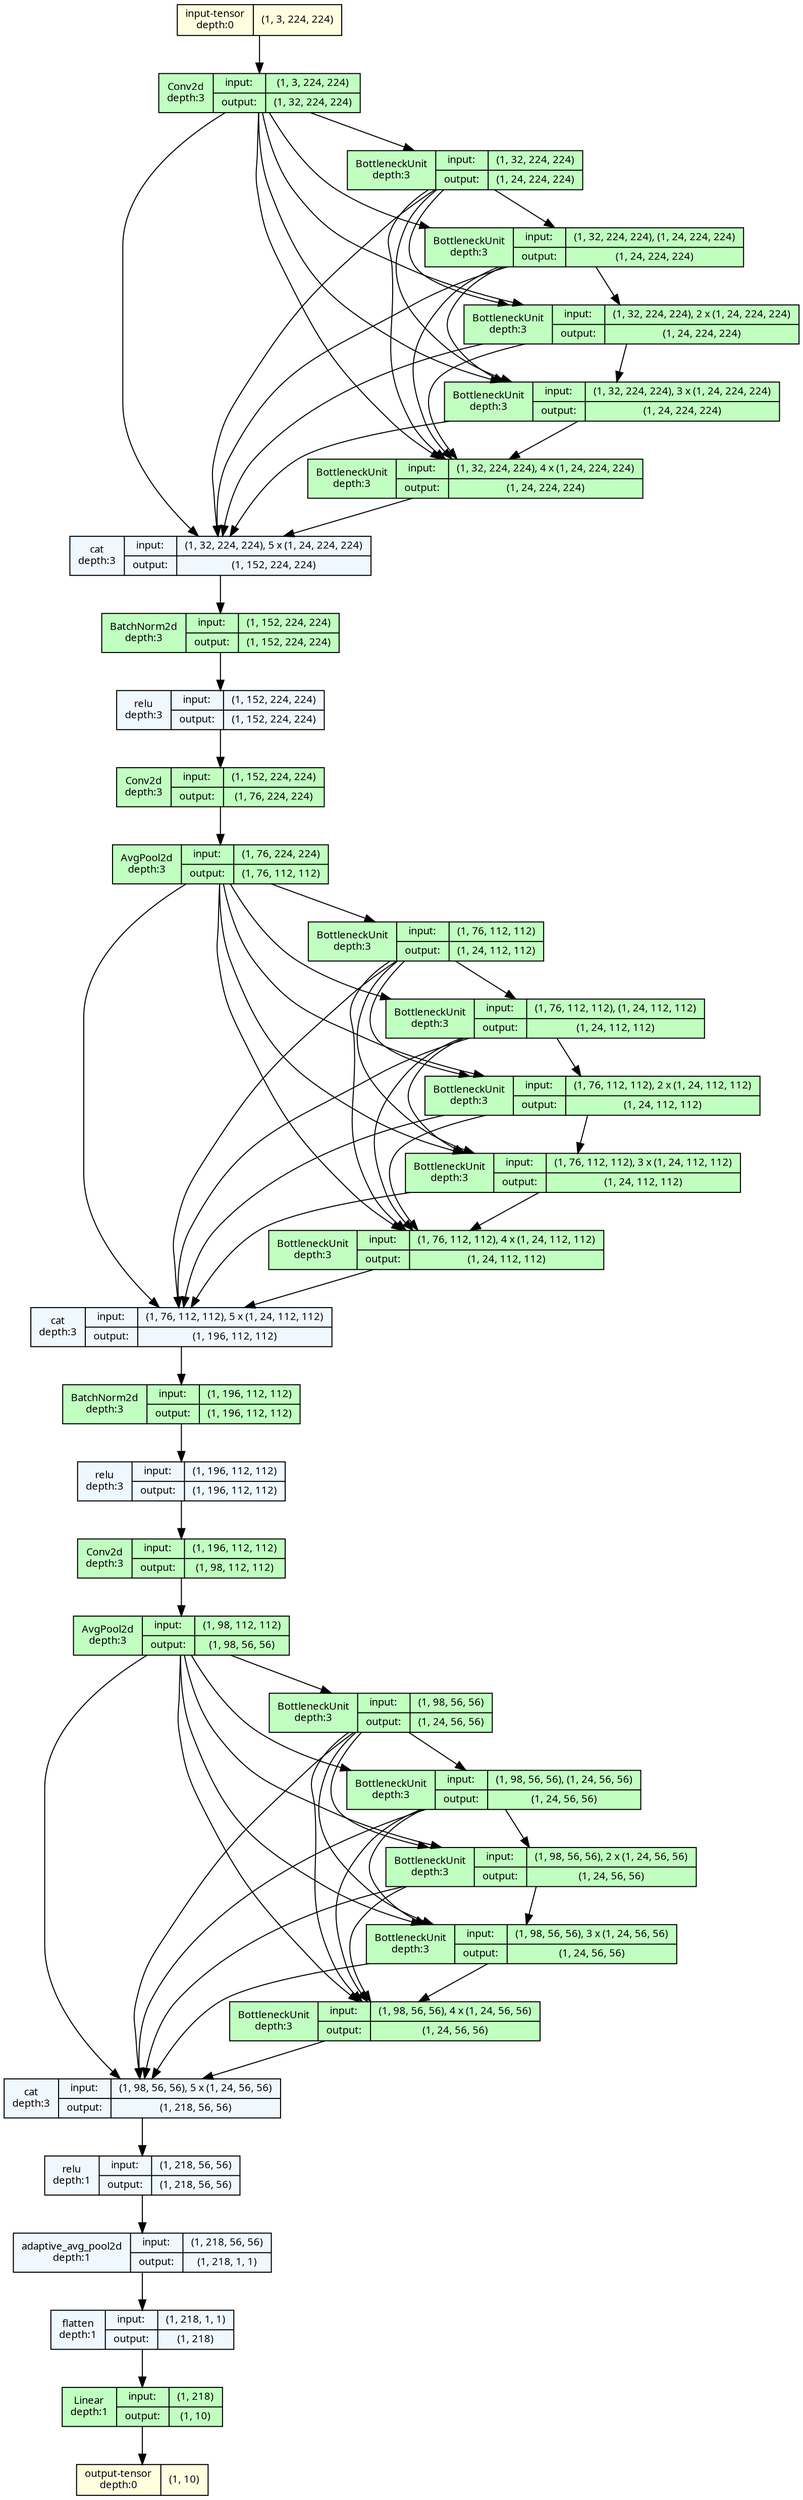 strict digraph CustomDenseNet {
	graph [ordering=in size="33.0,33.0"]
	node [align=left fontname="Linux libertine" fontsize=10 height=0.2 ranksep=0.1 shape=record style=filled]
	edge [fontsize=10]
	0 [label="input-tensor&#92;ndepth:0|(1, 3, 224, 224)" fillcolor=lightyellow]
	1 [label="Conv2d&#92;ndepth:3|{input:|output:}|{(1, 3, 224, 224)|(1, 32, 224, 224)}" fillcolor=darkseagreen1]
	2 [label="BottleneckUnit&#92;ndepth:3|{input:|output:}|{(1, 32, 224, 224)|(1, 24, 224, 224)}" fillcolor=darkseagreen1]
	3 [label="BottleneckUnit&#92;ndepth:3|{input:|output:}|{(1, 32, 224, 224), (1, 24, 224, 224)|(1, 24, 224, 224)}" fillcolor=darkseagreen1]
	4 [label="BottleneckUnit&#92;ndepth:3|{input:|output:}|{(1, 32, 224, 224), 2 x (1, 24, 224, 224)|(1, 24, 224, 224)}" fillcolor=darkseagreen1]
	5 [label="BottleneckUnit&#92;ndepth:3|{input:|output:}|{(1, 32, 224, 224), 3 x (1, 24, 224, 224)|(1, 24, 224, 224)}" fillcolor=darkseagreen1]
	6 [label="BottleneckUnit&#92;ndepth:3|{input:|output:}|{(1, 32, 224, 224), 4 x (1, 24, 224, 224)|(1, 24, 224, 224)}" fillcolor=darkseagreen1]
	7 [label="cat&#92;ndepth:3|{input:|output:}|{(1, 32, 224, 224), 5 x (1, 24, 224, 224)|(1, 152, 224, 224)}" fillcolor=aliceblue]
	8 [label="BatchNorm2d&#92;ndepth:3|{input:|output:}|{(1, 152, 224, 224)|(1, 152, 224, 224)}" fillcolor=darkseagreen1]
	9 [label="relu&#92;ndepth:3|{input:|output:}|{(1, 152, 224, 224)|(1, 152, 224, 224)}" fillcolor=aliceblue]
	10 [label="Conv2d&#92;ndepth:3|{input:|output:}|{(1, 152, 224, 224)|(1, 76, 224, 224)}" fillcolor=darkseagreen1]
	11 [label="AvgPool2d&#92;ndepth:3|{input:|output:}|{(1, 76, 224, 224)|(1, 76, 112, 112)}" fillcolor=darkseagreen1]
	12 [label="BottleneckUnit&#92;ndepth:3|{input:|output:}|{(1, 76, 112, 112)|(1, 24, 112, 112)}" fillcolor=darkseagreen1]
	13 [label="BottleneckUnit&#92;ndepth:3|{input:|output:}|{(1, 76, 112, 112), (1, 24, 112, 112)|(1, 24, 112, 112)}" fillcolor=darkseagreen1]
	14 [label="BottleneckUnit&#92;ndepth:3|{input:|output:}|{(1, 76, 112, 112), 2 x (1, 24, 112, 112)|(1, 24, 112, 112)}" fillcolor=darkseagreen1]
	15 [label="BottleneckUnit&#92;ndepth:3|{input:|output:}|{(1, 76, 112, 112), 3 x (1, 24, 112, 112)|(1, 24, 112, 112)}" fillcolor=darkseagreen1]
	16 [label="BottleneckUnit&#92;ndepth:3|{input:|output:}|{(1, 76, 112, 112), 4 x (1, 24, 112, 112)|(1, 24, 112, 112)}" fillcolor=darkseagreen1]
	17 [label="cat&#92;ndepth:3|{input:|output:}|{(1, 76, 112, 112), 5 x (1, 24, 112, 112)|(1, 196, 112, 112)}" fillcolor=aliceblue]
	18 [label="BatchNorm2d&#92;ndepth:3|{input:|output:}|{(1, 196, 112, 112)|(1, 196, 112, 112)}" fillcolor=darkseagreen1]
	19 [label="relu&#92;ndepth:3|{input:|output:}|{(1, 196, 112, 112)|(1, 196, 112, 112)}" fillcolor=aliceblue]
	20 [label="Conv2d&#92;ndepth:3|{input:|output:}|{(1, 196, 112, 112)|(1, 98, 112, 112)}" fillcolor=darkseagreen1]
	21 [label="AvgPool2d&#92;ndepth:3|{input:|output:}|{(1, 98, 112, 112)|(1, 98, 56, 56)}" fillcolor=darkseagreen1]
	22 [label="BottleneckUnit&#92;ndepth:3|{input:|output:}|{(1, 98, 56, 56)|(1, 24, 56, 56)}" fillcolor=darkseagreen1]
	23 [label="BottleneckUnit&#92;ndepth:3|{input:|output:}|{(1, 98, 56, 56), (1, 24, 56, 56)|(1, 24, 56, 56)}" fillcolor=darkseagreen1]
	24 [label="BottleneckUnit&#92;ndepth:3|{input:|output:}|{(1, 98, 56, 56), 2 x (1, 24, 56, 56)|(1, 24, 56, 56)}" fillcolor=darkseagreen1]
	25 [label="BottleneckUnit&#92;ndepth:3|{input:|output:}|{(1, 98, 56, 56), 3 x (1, 24, 56, 56)|(1, 24, 56, 56)}" fillcolor=darkseagreen1]
	26 [label="BottleneckUnit&#92;ndepth:3|{input:|output:}|{(1, 98, 56, 56), 4 x (1, 24, 56, 56)|(1, 24, 56, 56)}" fillcolor=darkseagreen1]
	27 [label="cat&#92;ndepth:3|{input:|output:}|{(1, 98, 56, 56), 5 x (1, 24, 56, 56)|(1, 218, 56, 56)}" fillcolor=aliceblue]
	28 [label="relu&#92;ndepth:1|{input:|output:}|{(1, 218, 56, 56)|(1, 218, 56, 56)}" fillcolor=aliceblue]
	29 [label="adaptive_avg_pool2d&#92;ndepth:1|{input:|output:}|{(1, 218, 56, 56)|(1, 218, 1, 1)}" fillcolor=aliceblue]
	30 [label="flatten&#92;ndepth:1|{input:|output:}|{(1, 218, 1, 1)|(1, 218)}" fillcolor=aliceblue]
	31 [label="Linear&#92;ndepth:1|{input:|output:}|{(1, 218)|(1, 10)}" fillcolor=darkseagreen1]
	32 [label="output-tensor&#92;ndepth:0|(1, 10)" fillcolor=lightyellow]
	0 -> 1
	1 -> 2
	1 -> 3
	1 -> 4
	1 -> 5
	1 -> 6
	1 -> 7
	2 -> 3
	2 -> 4
	2 -> 5
	2 -> 6
	2 -> 7
	3 -> 4
	3 -> 5
	3 -> 6
	3 -> 7
	4 -> 5
	4 -> 6
	4 -> 7
	5 -> 6
	5 -> 7
	6 -> 7
	7 -> 8
	8 -> 9
	9 -> 10
	10 -> 11
	11 -> 12
	11 -> 13
	11 -> 14
	11 -> 15
	11 -> 16
	11 -> 17
	12 -> 13
	12 -> 14
	12 -> 15
	12 -> 16
	12 -> 17
	13 -> 14
	13 -> 15
	13 -> 16
	13 -> 17
	14 -> 15
	14 -> 16
	14 -> 17
	15 -> 16
	15 -> 17
	16 -> 17
	17 -> 18
	18 -> 19
	19 -> 20
	20 -> 21
	21 -> 22
	21 -> 23
	21 -> 24
	21 -> 25
	21 -> 26
	21 -> 27
	22 -> 23
	22 -> 24
	22 -> 25
	22 -> 26
	22 -> 27
	23 -> 24
	23 -> 25
	23 -> 26
	23 -> 27
	24 -> 25
	24 -> 26
	24 -> 27
	25 -> 26
	25 -> 27
	26 -> 27
	27 -> 28
	28 -> 29
	29 -> 30
	30 -> 31
	31 -> 32
}
strict digraph CustomDenseNet {
	graph [ordering=in size="33.0,33.0"]
	node [align=left fontname="Linux libertine" fontsize=10 height=0.2 ranksep=0.1 shape=record style=filled]
	edge [fontsize=10]
	0 [label="input-tensor&#92;ndepth:0|(1, 3, 224, 224)" fillcolor=lightyellow]
	1 [label="Conv2d&#92;ndepth:3|{input:|output:}|{(1, 3, 224, 224)|(1, 32, 224, 224)}" fillcolor=darkseagreen1]
	2 [label="BottleneckUnit&#92;ndepth:3|{input:|output:}|{(1, 32, 224, 224)|(1, 24, 224, 224)}" fillcolor=darkseagreen1]
	3 [label="BottleneckUnit&#92;ndepth:3|{input:|output:}|{(1, 32, 224, 224), (1, 24, 224, 224)|(1, 24, 224, 224)}" fillcolor=darkseagreen1]
	4 [label="BottleneckUnit&#92;ndepth:3|{input:|output:}|{(1, 32, 224, 224), 2 x (1, 24, 224, 224)|(1, 24, 224, 224)}" fillcolor=darkseagreen1]
	5 [label="BottleneckUnit&#92;ndepth:3|{input:|output:}|{(1, 32, 224, 224), 3 x (1, 24, 224, 224)|(1, 24, 224, 224)}" fillcolor=darkseagreen1]
	6 [label="BottleneckUnit&#92;ndepth:3|{input:|output:}|{(1, 32, 224, 224), 4 x (1, 24, 224, 224)|(1, 24, 224, 224)}" fillcolor=darkseagreen1]
	7 [label="cat&#92;ndepth:3|{input:|output:}|{(1, 32, 224, 224), 5 x (1, 24, 224, 224)|(1, 152, 224, 224)}" fillcolor=aliceblue]
	8 [label="BatchNorm2d&#92;ndepth:3|{input:|output:}|{(1, 152, 224, 224)|(1, 152, 224, 224)}" fillcolor=darkseagreen1]
	9 [label="relu&#92;ndepth:3|{input:|output:}|{(1, 152, 224, 224)|(1, 152, 224, 224)}" fillcolor=aliceblue]
	10 [label="Conv2d&#92;ndepth:3|{input:|output:}|{(1, 152, 224, 224)|(1, 76, 224, 224)}" fillcolor=darkseagreen1]
	11 [label="AvgPool2d&#92;ndepth:3|{input:|output:}|{(1, 76, 224, 224)|(1, 76, 112, 112)}" fillcolor=darkseagreen1]
	12 [label="BottleneckUnit&#92;ndepth:3|{input:|output:}|{(1, 76, 112, 112)|(1, 24, 112, 112)}" fillcolor=darkseagreen1]
	13 [label="BottleneckUnit&#92;ndepth:3|{input:|output:}|{(1, 76, 112, 112), (1, 24, 112, 112)|(1, 24, 112, 112)}" fillcolor=darkseagreen1]
	14 [label="BottleneckUnit&#92;ndepth:3|{input:|output:}|{(1, 76, 112, 112), 2 x (1, 24, 112, 112)|(1, 24, 112, 112)}" fillcolor=darkseagreen1]
	15 [label="BottleneckUnit&#92;ndepth:3|{input:|output:}|{(1, 76, 112, 112), 3 x (1, 24, 112, 112)|(1, 24, 112, 112)}" fillcolor=darkseagreen1]
	16 [label="BottleneckUnit&#92;ndepth:3|{input:|output:}|{(1, 76, 112, 112), 4 x (1, 24, 112, 112)|(1, 24, 112, 112)}" fillcolor=darkseagreen1]
	17 [label="cat&#92;ndepth:3|{input:|output:}|{(1, 76, 112, 112), 5 x (1, 24, 112, 112)|(1, 196, 112, 112)}" fillcolor=aliceblue]
	18 [label="BatchNorm2d&#92;ndepth:3|{input:|output:}|{(1, 196, 112, 112)|(1, 196, 112, 112)}" fillcolor=darkseagreen1]
	19 [label="relu&#92;ndepth:3|{input:|output:}|{(1, 196, 112, 112)|(1, 196, 112, 112)}" fillcolor=aliceblue]
	20 [label="Conv2d&#92;ndepth:3|{input:|output:}|{(1, 196, 112, 112)|(1, 98, 112, 112)}" fillcolor=darkseagreen1]
	21 [label="AvgPool2d&#92;ndepth:3|{input:|output:}|{(1, 98, 112, 112)|(1, 98, 56, 56)}" fillcolor=darkseagreen1]
	22 [label="BottleneckUnit&#92;ndepth:3|{input:|output:}|{(1, 98, 56, 56)|(1, 24, 56, 56)}" fillcolor=darkseagreen1]
	23 [label="BottleneckUnit&#92;ndepth:3|{input:|output:}|{(1, 98, 56, 56), (1, 24, 56, 56)|(1, 24, 56, 56)}" fillcolor=darkseagreen1]
	24 [label="BottleneckUnit&#92;ndepth:3|{input:|output:}|{(1, 98, 56, 56), 2 x (1, 24, 56, 56)|(1, 24, 56, 56)}" fillcolor=darkseagreen1]
	25 [label="BottleneckUnit&#92;ndepth:3|{input:|output:}|{(1, 98, 56, 56), 3 x (1, 24, 56, 56)|(1, 24, 56, 56)}" fillcolor=darkseagreen1]
	26 [label="BottleneckUnit&#92;ndepth:3|{input:|output:}|{(1, 98, 56, 56), 4 x (1, 24, 56, 56)|(1, 24, 56, 56)}" fillcolor=darkseagreen1]
	27 [label="cat&#92;ndepth:3|{input:|output:}|{(1, 98, 56, 56), 5 x (1, 24, 56, 56)|(1, 218, 56, 56)}" fillcolor=aliceblue]
	28 [label="relu&#92;ndepth:1|{input:|output:}|{(1, 218, 56, 56)|(1, 218, 56, 56)}" fillcolor=aliceblue]
	29 [label="adaptive_avg_pool2d&#92;ndepth:1|{input:|output:}|{(1, 218, 56, 56)|(1, 218, 1, 1)}" fillcolor=aliceblue]
	30 [label="flatten&#92;ndepth:1|{input:|output:}|{(1, 218, 1, 1)|(1, 218)}" fillcolor=aliceblue]
	31 [label="Linear&#92;ndepth:1|{input:|output:}|{(1, 218)|(1, 10)}" fillcolor=darkseagreen1]
	32 [label="output-tensor&#92;ndepth:0|(1, 10)" fillcolor=lightyellow]
	0 -> 1
	1 -> 2
	1 -> 3
	1 -> 4
	1 -> 5
	1 -> 6
	1 -> 7
	2 -> 3
	2 -> 4
	2 -> 5
	2 -> 6
	2 -> 7
	3 -> 4
	3 -> 5
	3 -> 6
	3 -> 7
	4 -> 5
	4 -> 6
	4 -> 7
	5 -> 6
	5 -> 7
	6 -> 7
	7 -> 8
	8 -> 9
	9 -> 10
	10 -> 11
	11 -> 12
	11 -> 13
	11 -> 14
	11 -> 15
	11 -> 16
	11 -> 17
	12 -> 13
	12 -> 14
	12 -> 15
	12 -> 16
	12 -> 17
	13 -> 14
	13 -> 15
	13 -> 16
	13 -> 17
	14 -> 15
	14 -> 16
	14 -> 17
	15 -> 16
	15 -> 17
	16 -> 17
	17 -> 18
	18 -> 19
	19 -> 20
	20 -> 21
	21 -> 22
	21 -> 23
	21 -> 24
	21 -> 25
	21 -> 26
	21 -> 27
	22 -> 23
	22 -> 24
	22 -> 25
	22 -> 26
	22 -> 27
	23 -> 24
	23 -> 25
	23 -> 26
	23 -> 27
	24 -> 25
	24 -> 26
	24 -> 27
	25 -> 26
	25 -> 27
	26 -> 27
	27 -> 28
	28 -> 29
	29 -> 30
	30 -> 31
	31 -> 32
}
